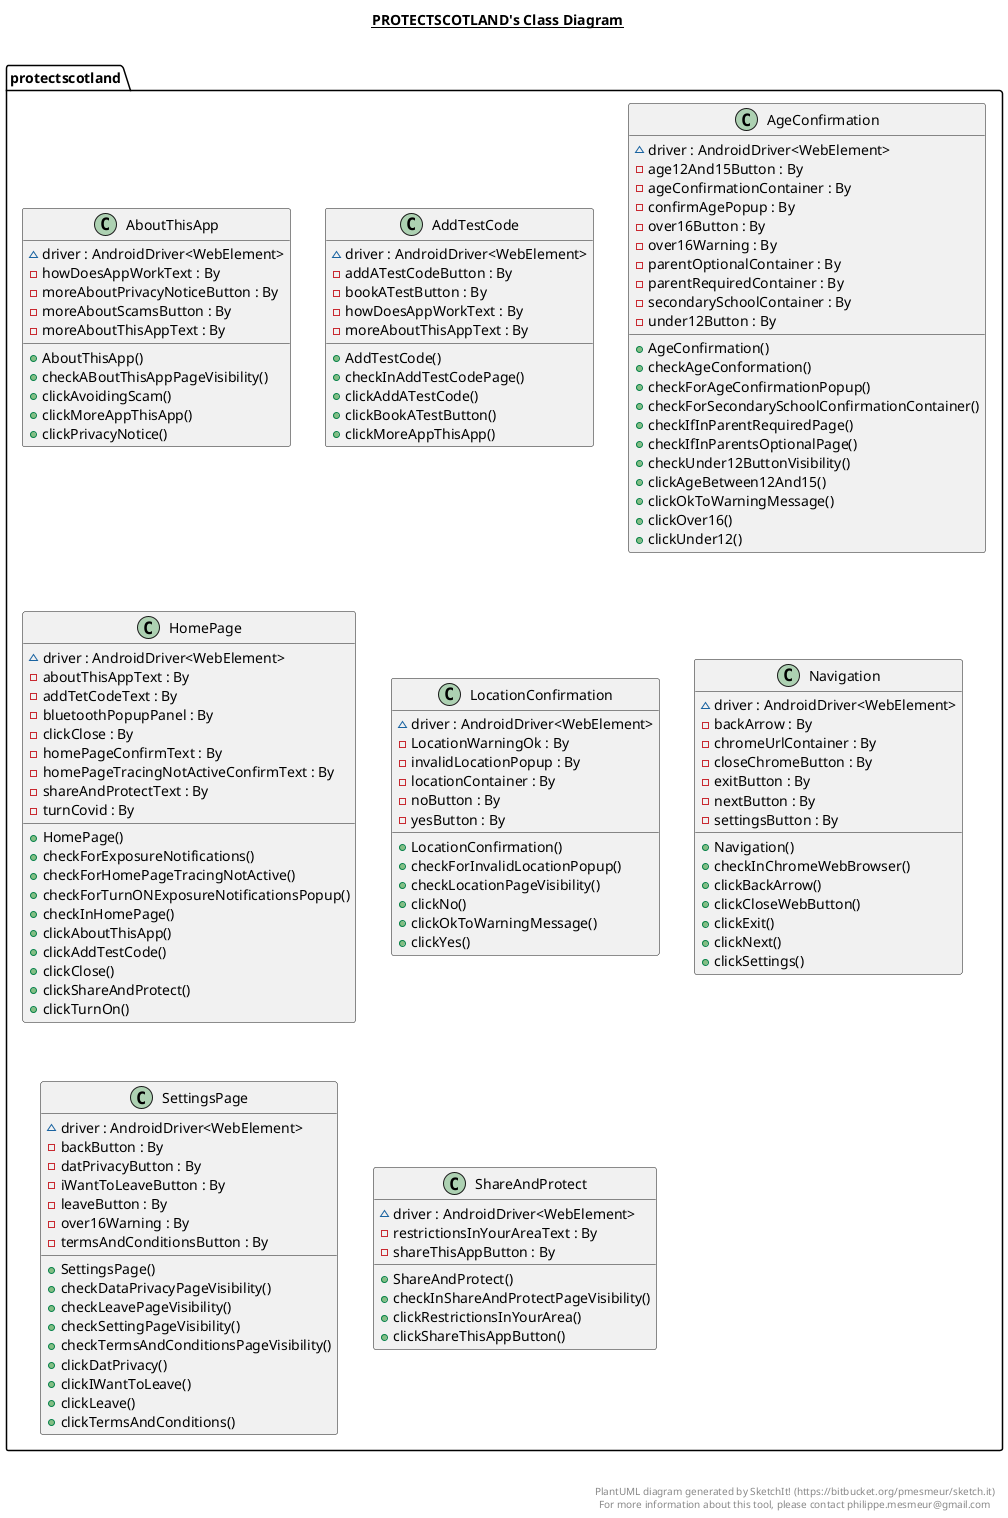 @startuml

title __PROTECTSCOTLAND's Class Diagram__\n

  namespace protectscotland {
    class protectscotland.AboutThisApp {
        ~ driver : AndroidDriver<WebElement>
        - howDoesAppWorkText : By
        - moreAboutPrivacyNoticeButton : By
        - moreAboutScamsButton : By
        - moreAboutThisAppText : By
        + AboutThisApp()
        + checkABoutThisAppPageVisibility()
        + clickAvoidingScam()
        + clickMoreAppThisApp()
        + clickPrivacyNotice()
    }
  }
  

  namespace protectscotland {
    class protectscotland.AddTestCode {
        ~ driver : AndroidDriver<WebElement>
        - addATestCodeButton : By
        - bookATestButton : By
        - howDoesAppWorkText : By
        - moreAboutThisAppText : By
        + AddTestCode()
        + checkInAddTestCodePage()
        + clickAddATestCode()
        + clickBookATestButton()
        + clickMoreAppThisApp()
    }
  }
  

  namespace protectscotland {
    class protectscotland.AgeConfirmation {
        ~ driver : AndroidDriver<WebElement>
        - age12And15Button : By
        - ageConfirmationContainer : By
        - confirmAgePopup : By
        - over16Button : By
        - over16Warning : By
        - parentOptionalContainer : By
        - parentRequiredContainer : By
        - secondarySchoolContainer : By
        - under12Button : By
        + AgeConfirmation()
        + checkAgeConformation()
        + checkForAgeConfirmationPopup()
        + checkForSecondarySchoolConfirmationContainer()
        + checkIfInParentRequiredPage()
        + checkIfInParentsOptionalPage()
        + checkUnder12ButtonVisibility()
        + clickAgeBetween12And15()
        + clickOkToWarningMessage()
        + clickOver16()
        + clickUnder12()
    }
  }
  

  namespace protectscotland {
    class protectscotland.HomePage {
        ~ driver : AndroidDriver<WebElement>
        - aboutThisAppText : By
        - addTetCodeText : By
        - bluetoothPopupPanel : By
        - clickClose : By
        - homePageConfirmText : By
        - homePageTracingNotActiveConfirmText : By
        - shareAndProtectText : By
        - turnCovid : By
        + HomePage()
        + checkForExposureNotifications()
        + checkForHomePageTracingNotActive()
        + checkForTurnONExposureNotificationsPopup()
        + checkInHomePage()
        + clickAboutThisApp()
        + clickAddTestCode()
        + clickClose()
        + clickShareAndProtect()
        + clickTurnOn()
    }
  }
  

  namespace protectscotland {
    class protectscotland.LocationConfirmation {
        ~ driver : AndroidDriver<WebElement>
        - LocationWarningOk : By
        - invalidLocationPopup : By
        - locationContainer : By
        - noButton : By
        - yesButton : By
        + LocationConfirmation()
        + checkForInvalidLocationPopup()
        + checkLocationPageVisibility()
        + clickNo()
        + clickOkToWarningMessage()
        + clickYes()
    }
  }
  

  namespace protectscotland {
    class protectscotland.Navigation {
        ~ driver : AndroidDriver<WebElement>
        - backArrow : By
        - chromeUrlContainer : By
        - closeChromeButton : By
        - exitButton : By
        - nextButton : By
        - settingsButton : By
        + Navigation()
        + checkInChromeWebBrowser()
        + clickBackArrow()
        + clickCloseWebButton()
        + clickExit()
        + clickNext()
        + clickSettings()
    }
  }
  

  namespace protectscotland {
    class protectscotland.SettingsPage {
        ~ driver : AndroidDriver<WebElement>
        - backButton : By
        - datPrivacyButton : By
        - iWantToLeaveButton : By
        - leaveButton : By
        - over16Warning : By
        - termsAndConditionsButton : By
        + SettingsPage()
        + checkDataPrivacyPageVisibility()
        + checkLeavePageVisibility()
        + checkSettingPageVisibility()
        + checkTermsAndConditionsPageVisibility()
        + clickDatPrivacy()
        + clickIWantToLeave()
        + clickLeave()
        + clickTermsAndConditions()
    }
  }
  

  namespace protectscotland {
    class protectscotland.ShareAndProtect {
        ~ driver : AndroidDriver<WebElement>
        - restrictionsInYourAreaText : By
        - shareThisAppButton : By
        + ShareAndProtect()
        + checkInShareAndProtectPageVisibility()
        + clickRestrictionsInYourArea()
        + clickShareThisAppButton()
    }
  }
  



right footer


PlantUML diagram generated by SketchIt! (https://bitbucket.org/pmesmeur/sketch.it)
For more information about this tool, please contact philippe.mesmeur@gmail.com
endfooter

@enduml
